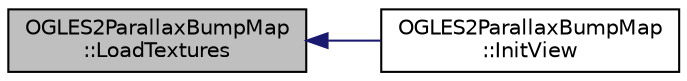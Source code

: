 digraph "OGLES2ParallaxBumpMap::LoadTextures"
{
  edge [fontname="Helvetica",fontsize="10",labelfontname="Helvetica",labelfontsize="10"];
  node [fontname="Helvetica",fontsize="10",shape=record];
  rankdir="LR";
  Node1 [label="OGLES2ParallaxBumpMap\l::LoadTextures",height=0.2,width=0.4,color="black", fillcolor="grey75", style="filled", fontcolor="black"];
  Node1 -> Node2 [dir="back",color="midnightblue",fontsize="10",style="solid",fontname="Helvetica"];
  Node2 [label="OGLES2ParallaxBumpMap\l::InitView",height=0.2,width=0.4,color="black", fillcolor="white", style="filled",URL="$class_o_g_l_e_s2_parallax_bump_map.html#abf35d28154fdeeb0096793042efdc936"];
}
